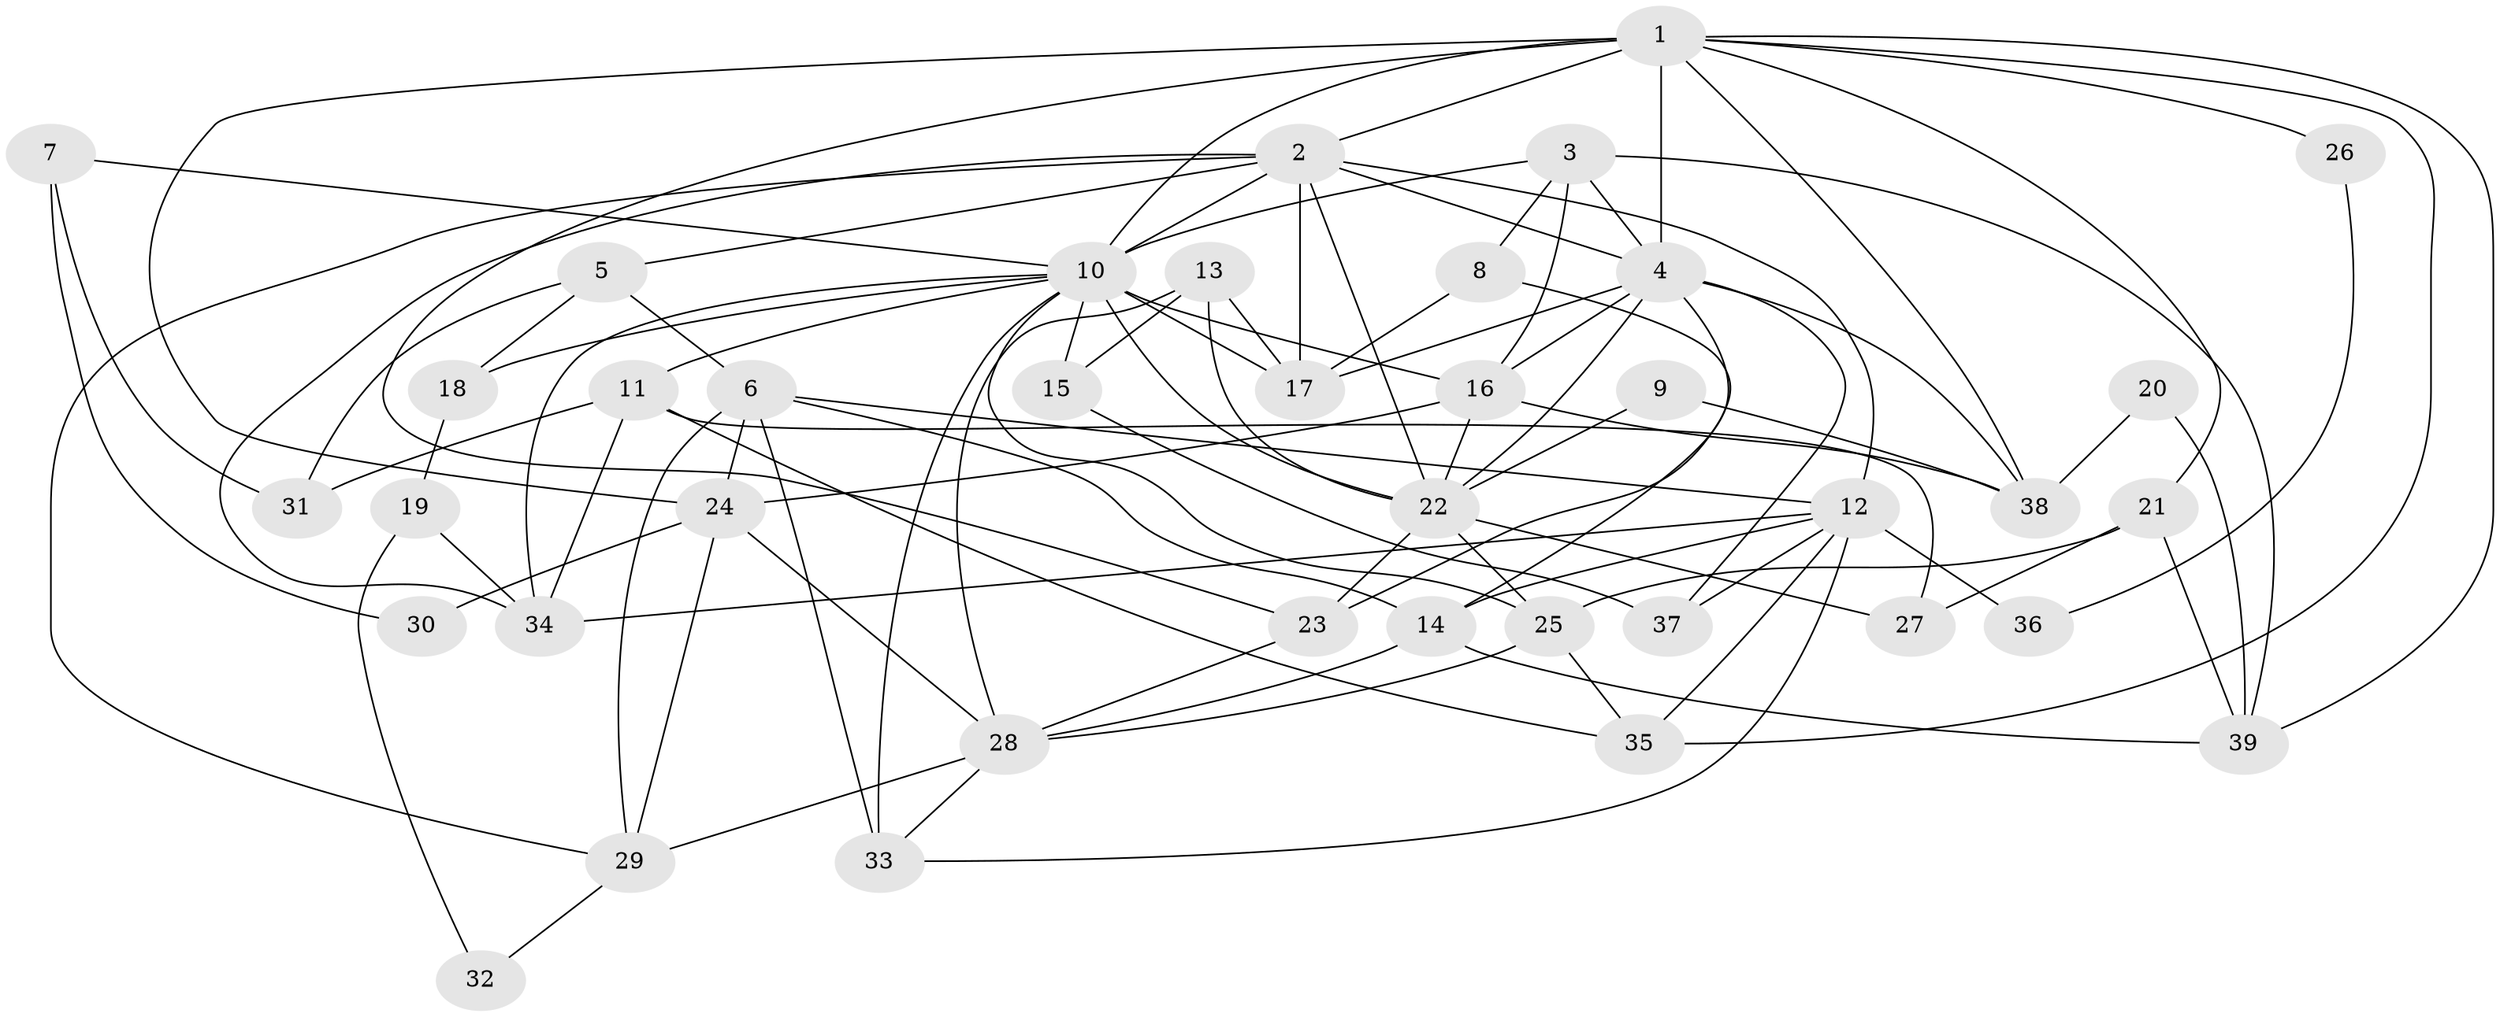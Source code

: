 // original degree distribution, {4: 0.11538461538461539, 5: 0.2692307692307692, 3: 0.34615384615384615, 6: 0.10256410256410256, 2: 0.1282051282051282, 7: 0.02564102564102564, 8: 0.01282051282051282}
// Generated by graph-tools (version 1.1) at 2025/36/03/09/25 02:36:19]
// undirected, 39 vertices, 94 edges
graph export_dot {
graph [start="1"]
  node [color=gray90,style=filled];
  1;
  2;
  3;
  4;
  5;
  6;
  7;
  8;
  9;
  10;
  11;
  12;
  13;
  14;
  15;
  16;
  17;
  18;
  19;
  20;
  21;
  22;
  23;
  24;
  25;
  26;
  27;
  28;
  29;
  30;
  31;
  32;
  33;
  34;
  35;
  36;
  37;
  38;
  39;
  1 -- 2 [weight=2.0];
  1 -- 4 [weight=2.0];
  1 -- 10 [weight=1.0];
  1 -- 21 [weight=1.0];
  1 -- 23 [weight=1.0];
  1 -- 24 [weight=1.0];
  1 -- 26 [weight=2.0];
  1 -- 35 [weight=1.0];
  1 -- 38 [weight=1.0];
  1 -- 39 [weight=1.0];
  2 -- 4 [weight=1.0];
  2 -- 5 [weight=1.0];
  2 -- 10 [weight=3.0];
  2 -- 12 [weight=2.0];
  2 -- 17 [weight=2.0];
  2 -- 22 [weight=1.0];
  2 -- 29 [weight=1.0];
  2 -- 34 [weight=1.0];
  3 -- 4 [weight=2.0];
  3 -- 8 [weight=1.0];
  3 -- 10 [weight=1.0];
  3 -- 16 [weight=2.0];
  3 -- 39 [weight=1.0];
  4 -- 16 [weight=1.0];
  4 -- 17 [weight=1.0];
  4 -- 22 [weight=1.0];
  4 -- 23 [weight=2.0];
  4 -- 37 [weight=1.0];
  4 -- 38 [weight=1.0];
  5 -- 6 [weight=1.0];
  5 -- 18 [weight=1.0];
  5 -- 31 [weight=1.0];
  6 -- 12 [weight=1.0];
  6 -- 14 [weight=2.0];
  6 -- 24 [weight=1.0];
  6 -- 29 [weight=1.0];
  6 -- 33 [weight=2.0];
  7 -- 10 [weight=1.0];
  7 -- 30 [weight=1.0];
  7 -- 31 [weight=1.0];
  8 -- 14 [weight=1.0];
  8 -- 17 [weight=1.0];
  9 -- 22 [weight=1.0];
  9 -- 38 [weight=1.0];
  10 -- 11 [weight=1.0];
  10 -- 15 [weight=1.0];
  10 -- 16 [weight=1.0];
  10 -- 17 [weight=1.0];
  10 -- 18 [weight=1.0];
  10 -- 22 [weight=1.0];
  10 -- 25 [weight=1.0];
  10 -- 33 [weight=1.0];
  10 -- 34 [weight=1.0];
  11 -- 27 [weight=1.0];
  11 -- 31 [weight=1.0];
  11 -- 34 [weight=1.0];
  11 -- 35 [weight=1.0];
  12 -- 14 [weight=2.0];
  12 -- 33 [weight=1.0];
  12 -- 34 [weight=1.0];
  12 -- 35 [weight=1.0];
  12 -- 36 [weight=1.0];
  12 -- 37 [weight=1.0];
  13 -- 15 [weight=1.0];
  13 -- 17 [weight=1.0];
  13 -- 22 [weight=2.0];
  13 -- 28 [weight=1.0];
  14 -- 28 [weight=1.0];
  14 -- 39 [weight=1.0];
  15 -- 37 [weight=1.0];
  16 -- 22 [weight=1.0];
  16 -- 24 [weight=1.0];
  16 -- 38 [weight=1.0];
  18 -- 19 [weight=1.0];
  19 -- 32 [weight=1.0];
  19 -- 34 [weight=1.0];
  20 -- 38 [weight=1.0];
  20 -- 39 [weight=1.0];
  21 -- 25 [weight=1.0];
  21 -- 27 [weight=1.0];
  21 -- 39 [weight=1.0];
  22 -- 23 [weight=1.0];
  22 -- 25 [weight=1.0];
  22 -- 27 [weight=1.0];
  23 -- 28 [weight=1.0];
  24 -- 28 [weight=1.0];
  24 -- 29 [weight=1.0];
  24 -- 30 [weight=1.0];
  25 -- 28 [weight=1.0];
  25 -- 35 [weight=1.0];
  26 -- 36 [weight=1.0];
  28 -- 29 [weight=1.0];
  28 -- 33 [weight=1.0];
  29 -- 32 [weight=1.0];
}
